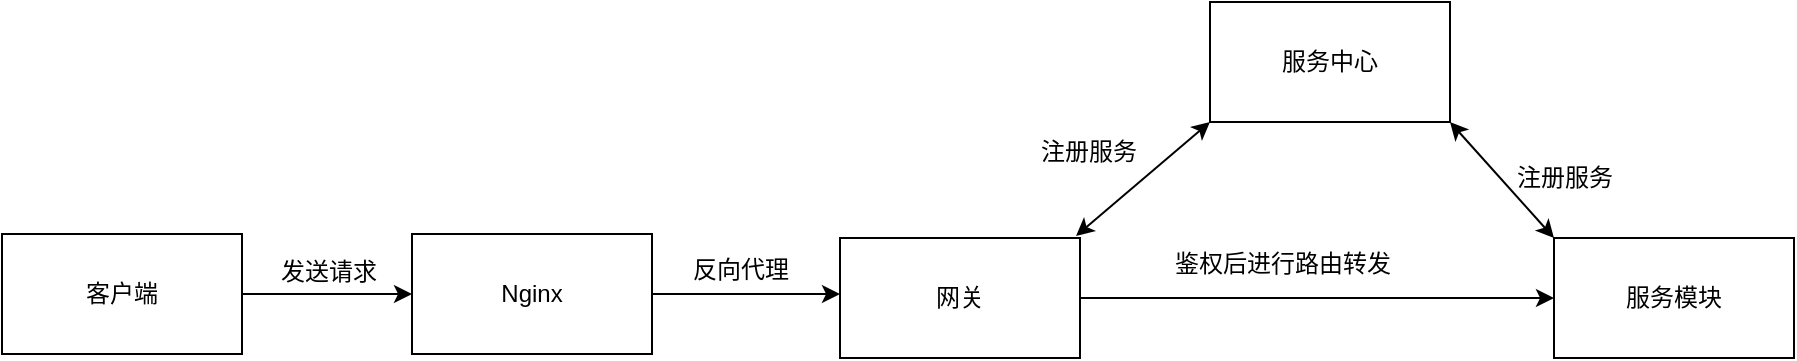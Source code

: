 <mxfile version="24.4.4" type="github">
  <diagram name="第 1 页" id="vgR8yqiSRoySKgmwrwpU">
    <mxGraphModel dx="1434" dy="780" grid="0" gridSize="10" guides="1" tooltips="1" connect="1" arrows="1" fold="1" page="1" pageScale="1" pageWidth="3300" pageHeight="4681" math="0" shadow="0">
      <root>
        <mxCell id="0" />
        <mxCell id="1" parent="0" />
        <mxCell id="Ov-WBmSmeJzPG5boJ5oF-1" value="客户端" style="rounded=0;whiteSpace=wrap;html=1;" vertex="1" parent="1">
          <mxGeometry x="312" y="305" width="120" height="60" as="geometry" />
        </mxCell>
        <mxCell id="Ov-WBmSmeJzPG5boJ5oF-2" value="" style="endArrow=classic;html=1;rounded=0;exitX=1;exitY=0.5;exitDx=0;exitDy=0;" edge="1" parent="1" source="Ov-WBmSmeJzPG5boJ5oF-4">
          <mxGeometry width="50" height="50" relative="1" as="geometry">
            <mxPoint x="703" y="426" as="sourcePoint" />
            <mxPoint x="560" y="335" as="targetPoint" />
          </mxGeometry>
        </mxCell>
        <mxCell id="Ov-WBmSmeJzPG5boJ5oF-3" value="发送请求" style="text;html=1;align=center;verticalAlign=middle;resizable=0;points=[];autosize=1;strokeColor=none;fillColor=none;" vertex="1" parent="1">
          <mxGeometry x="442" y="311" width="66" height="26" as="geometry" />
        </mxCell>
        <mxCell id="Ov-WBmSmeJzPG5boJ5oF-5" value="" style="endArrow=classic;html=1;rounded=0;exitX=1;exitY=0.5;exitDx=0;exitDy=0;" edge="1" parent="1" source="Ov-WBmSmeJzPG5boJ5oF-1" target="Ov-WBmSmeJzPG5boJ5oF-4">
          <mxGeometry width="50" height="50" relative="1" as="geometry">
            <mxPoint x="432" y="335" as="sourcePoint" />
            <mxPoint x="560" y="335" as="targetPoint" />
          </mxGeometry>
        </mxCell>
        <mxCell id="Ov-WBmSmeJzPG5boJ5oF-4" value="Nginx" style="rounded=0;whiteSpace=wrap;html=1;" vertex="1" parent="1">
          <mxGeometry x="517" y="305" width="120" height="60" as="geometry" />
        </mxCell>
        <mxCell id="Ov-WBmSmeJzPG5boJ5oF-7" value="" style="endArrow=classic;html=1;rounded=0;exitX=1;exitY=0.5;exitDx=0;exitDy=0;" edge="1" parent="1" source="Ov-WBmSmeJzPG5boJ5oF-4">
          <mxGeometry width="50" height="50" relative="1" as="geometry">
            <mxPoint x="703" y="250" as="sourcePoint" />
            <mxPoint x="731" y="335" as="targetPoint" />
          </mxGeometry>
        </mxCell>
        <mxCell id="Ov-WBmSmeJzPG5boJ5oF-8" value="反向代理" style="text;html=1;align=center;verticalAlign=middle;resizable=0;points=[];autosize=1;strokeColor=none;fillColor=none;" vertex="1" parent="1">
          <mxGeometry x="648" y="310" width="66" height="26" as="geometry" />
        </mxCell>
        <mxCell id="Ov-WBmSmeJzPG5boJ5oF-9" value="网关" style="rounded=0;whiteSpace=wrap;html=1;" vertex="1" parent="1">
          <mxGeometry x="731" y="307" width="120" height="60" as="geometry" />
        </mxCell>
        <mxCell id="Ov-WBmSmeJzPG5boJ5oF-10" value="服务中心" style="rounded=0;whiteSpace=wrap;html=1;" vertex="1" parent="1">
          <mxGeometry x="916" y="189" width="120" height="60" as="geometry" />
        </mxCell>
        <mxCell id="Ov-WBmSmeJzPG5boJ5oF-11" value="" style="endArrow=classic;startArrow=classic;html=1;rounded=0;entryX=0;entryY=1;entryDx=0;entryDy=0;" edge="1" parent="1" target="Ov-WBmSmeJzPG5boJ5oF-10">
          <mxGeometry width="50" height="50" relative="1" as="geometry">
            <mxPoint x="849" y="306" as="sourcePoint" />
            <mxPoint x="953" y="376" as="targetPoint" />
          </mxGeometry>
        </mxCell>
        <mxCell id="Ov-WBmSmeJzPG5boJ5oF-12" value="注册服务" style="text;html=1;align=center;verticalAlign=middle;resizable=0;points=[];autosize=1;strokeColor=none;fillColor=none;" vertex="1" parent="1">
          <mxGeometry x="822" y="251" width="66" height="26" as="geometry" />
        </mxCell>
        <mxCell id="Ov-WBmSmeJzPG5boJ5oF-13" value="服务模块" style="rounded=0;whiteSpace=wrap;html=1;flipH=1;" vertex="1" parent="1">
          <mxGeometry x="1088" y="307" width="120" height="60" as="geometry" />
        </mxCell>
        <mxCell id="Ov-WBmSmeJzPG5boJ5oF-14" value="" style="endArrow=classic;startArrow=classic;html=1;rounded=0;entryX=1;entryY=1;entryDx=0;entryDy=0;exitX=0;exitY=0;exitDx=0;exitDy=0;" edge="1" parent="1" source="Ov-WBmSmeJzPG5boJ5oF-13" target="Ov-WBmSmeJzPG5boJ5oF-10">
          <mxGeometry width="50" height="50" relative="1" as="geometry">
            <mxPoint x="903" y="426" as="sourcePoint" />
            <mxPoint x="953" y="376" as="targetPoint" />
          </mxGeometry>
        </mxCell>
        <mxCell id="Ov-WBmSmeJzPG5boJ5oF-15" value="注册服务" style="text;html=1;align=center;verticalAlign=middle;resizable=0;points=[];autosize=1;strokeColor=none;fillColor=none;" vertex="1" parent="1">
          <mxGeometry x="1060" y="264" width="66" height="26" as="geometry" />
        </mxCell>
        <mxCell id="Ov-WBmSmeJzPG5boJ5oF-16" value="" style="endArrow=classic;html=1;rounded=0;exitX=1;exitY=0.5;exitDx=0;exitDy=0;entryX=0;entryY=0.5;entryDx=0;entryDy=0;" edge="1" parent="1" source="Ov-WBmSmeJzPG5boJ5oF-9" target="Ov-WBmSmeJzPG5boJ5oF-13">
          <mxGeometry width="50" height="50" relative="1" as="geometry">
            <mxPoint x="903" y="426" as="sourcePoint" />
            <mxPoint x="953" y="376" as="targetPoint" />
          </mxGeometry>
        </mxCell>
        <mxCell id="Ov-WBmSmeJzPG5boJ5oF-17" value="鉴权后进行路由转发" style="text;html=1;align=center;verticalAlign=middle;resizable=0;points=[];autosize=1;strokeColor=none;fillColor=none;" vertex="1" parent="1">
          <mxGeometry x="889" y="307" width="126" height="26" as="geometry" />
        </mxCell>
      </root>
    </mxGraphModel>
  </diagram>
</mxfile>
